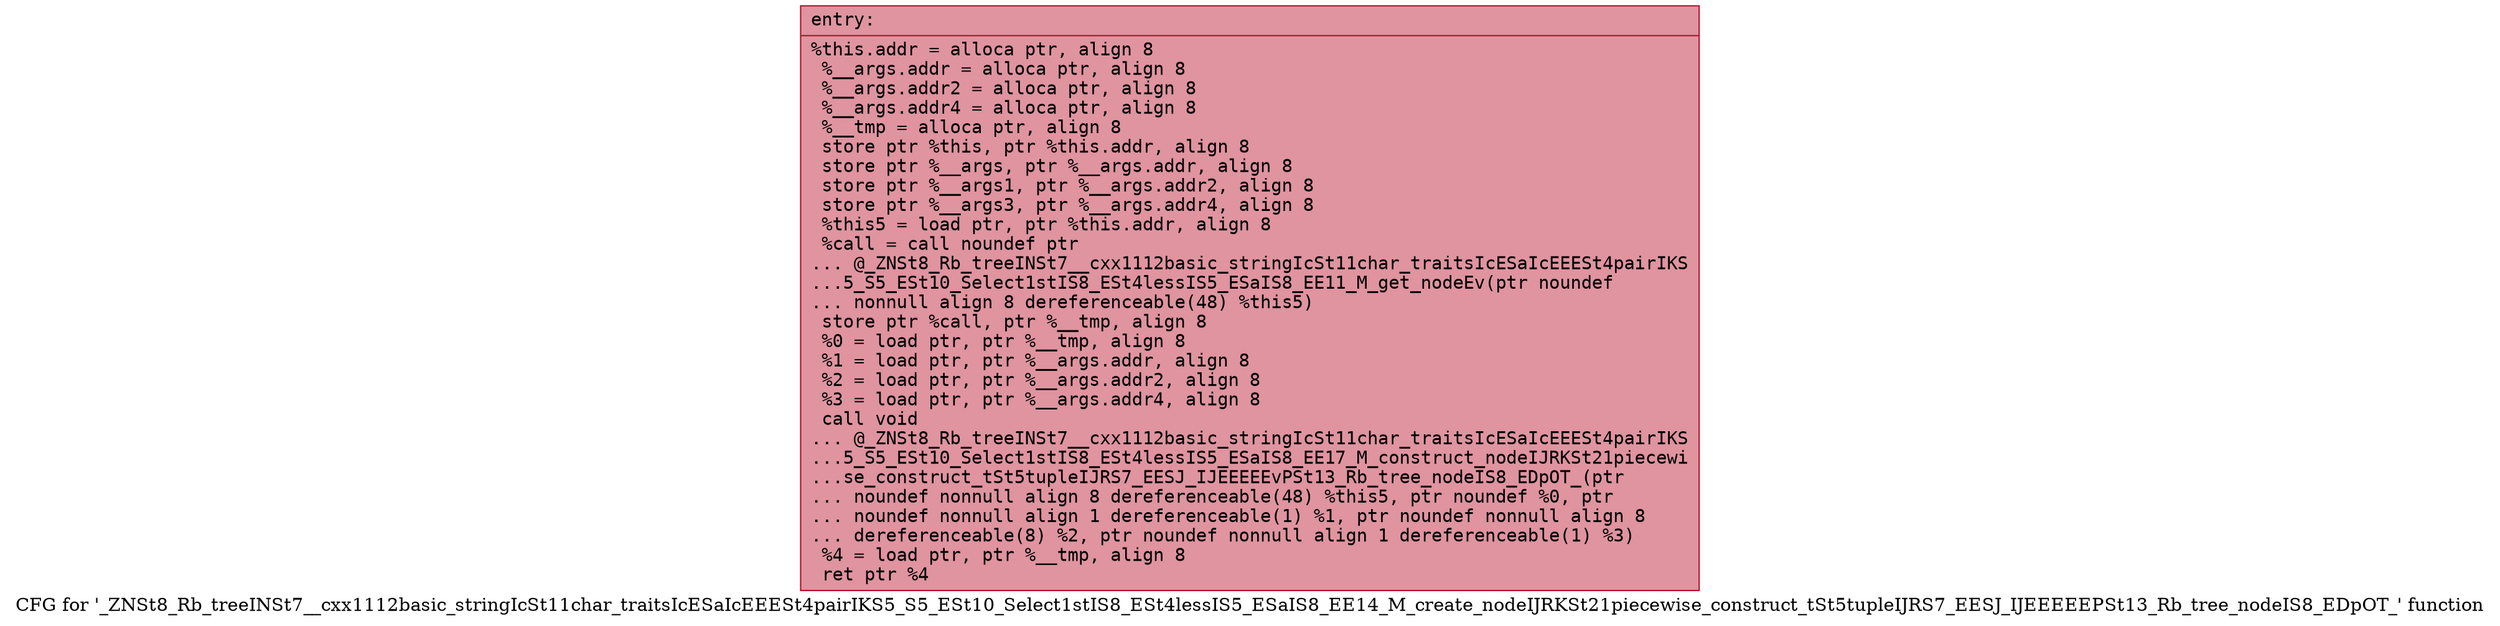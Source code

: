 digraph "CFG for '_ZNSt8_Rb_treeINSt7__cxx1112basic_stringIcSt11char_traitsIcESaIcEEESt4pairIKS5_S5_ESt10_Select1stIS8_ESt4lessIS5_ESaIS8_EE14_M_create_nodeIJRKSt21piecewise_construct_tSt5tupleIJRS7_EESJ_IJEEEEEPSt13_Rb_tree_nodeIS8_EDpOT_' function" {
	label="CFG for '_ZNSt8_Rb_treeINSt7__cxx1112basic_stringIcSt11char_traitsIcESaIcEEESt4pairIKS5_S5_ESt10_Select1stIS8_ESt4lessIS5_ESaIS8_EE14_M_create_nodeIJRKSt21piecewise_construct_tSt5tupleIJRS7_EESJ_IJEEEEEPSt13_Rb_tree_nodeIS8_EDpOT_' function";

	Node0x55cf47c6ad50 [shape=record,color="#b70d28ff", style=filled, fillcolor="#b70d2870" fontname="Courier",label="{entry:\l|  %this.addr = alloca ptr, align 8\l  %__args.addr = alloca ptr, align 8\l  %__args.addr2 = alloca ptr, align 8\l  %__args.addr4 = alloca ptr, align 8\l  %__tmp = alloca ptr, align 8\l  store ptr %this, ptr %this.addr, align 8\l  store ptr %__args, ptr %__args.addr, align 8\l  store ptr %__args1, ptr %__args.addr2, align 8\l  store ptr %__args3, ptr %__args.addr4, align 8\l  %this5 = load ptr, ptr %this.addr, align 8\l  %call = call noundef ptr\l... @_ZNSt8_Rb_treeINSt7__cxx1112basic_stringIcSt11char_traitsIcESaIcEEESt4pairIKS\l...5_S5_ESt10_Select1stIS8_ESt4lessIS5_ESaIS8_EE11_M_get_nodeEv(ptr noundef\l... nonnull align 8 dereferenceable(48) %this5)\l  store ptr %call, ptr %__tmp, align 8\l  %0 = load ptr, ptr %__tmp, align 8\l  %1 = load ptr, ptr %__args.addr, align 8\l  %2 = load ptr, ptr %__args.addr2, align 8\l  %3 = load ptr, ptr %__args.addr4, align 8\l  call void\l... @_ZNSt8_Rb_treeINSt7__cxx1112basic_stringIcSt11char_traitsIcESaIcEEESt4pairIKS\l...5_S5_ESt10_Select1stIS8_ESt4lessIS5_ESaIS8_EE17_M_construct_nodeIJRKSt21piecewi\l...se_construct_tSt5tupleIJRS7_EESJ_IJEEEEEvPSt13_Rb_tree_nodeIS8_EDpOT_(ptr\l... noundef nonnull align 8 dereferenceable(48) %this5, ptr noundef %0, ptr\l... noundef nonnull align 1 dereferenceable(1) %1, ptr noundef nonnull align 8\l... dereferenceable(8) %2, ptr noundef nonnull align 1 dereferenceable(1) %3)\l  %4 = load ptr, ptr %__tmp, align 8\l  ret ptr %4\l}"];
}
